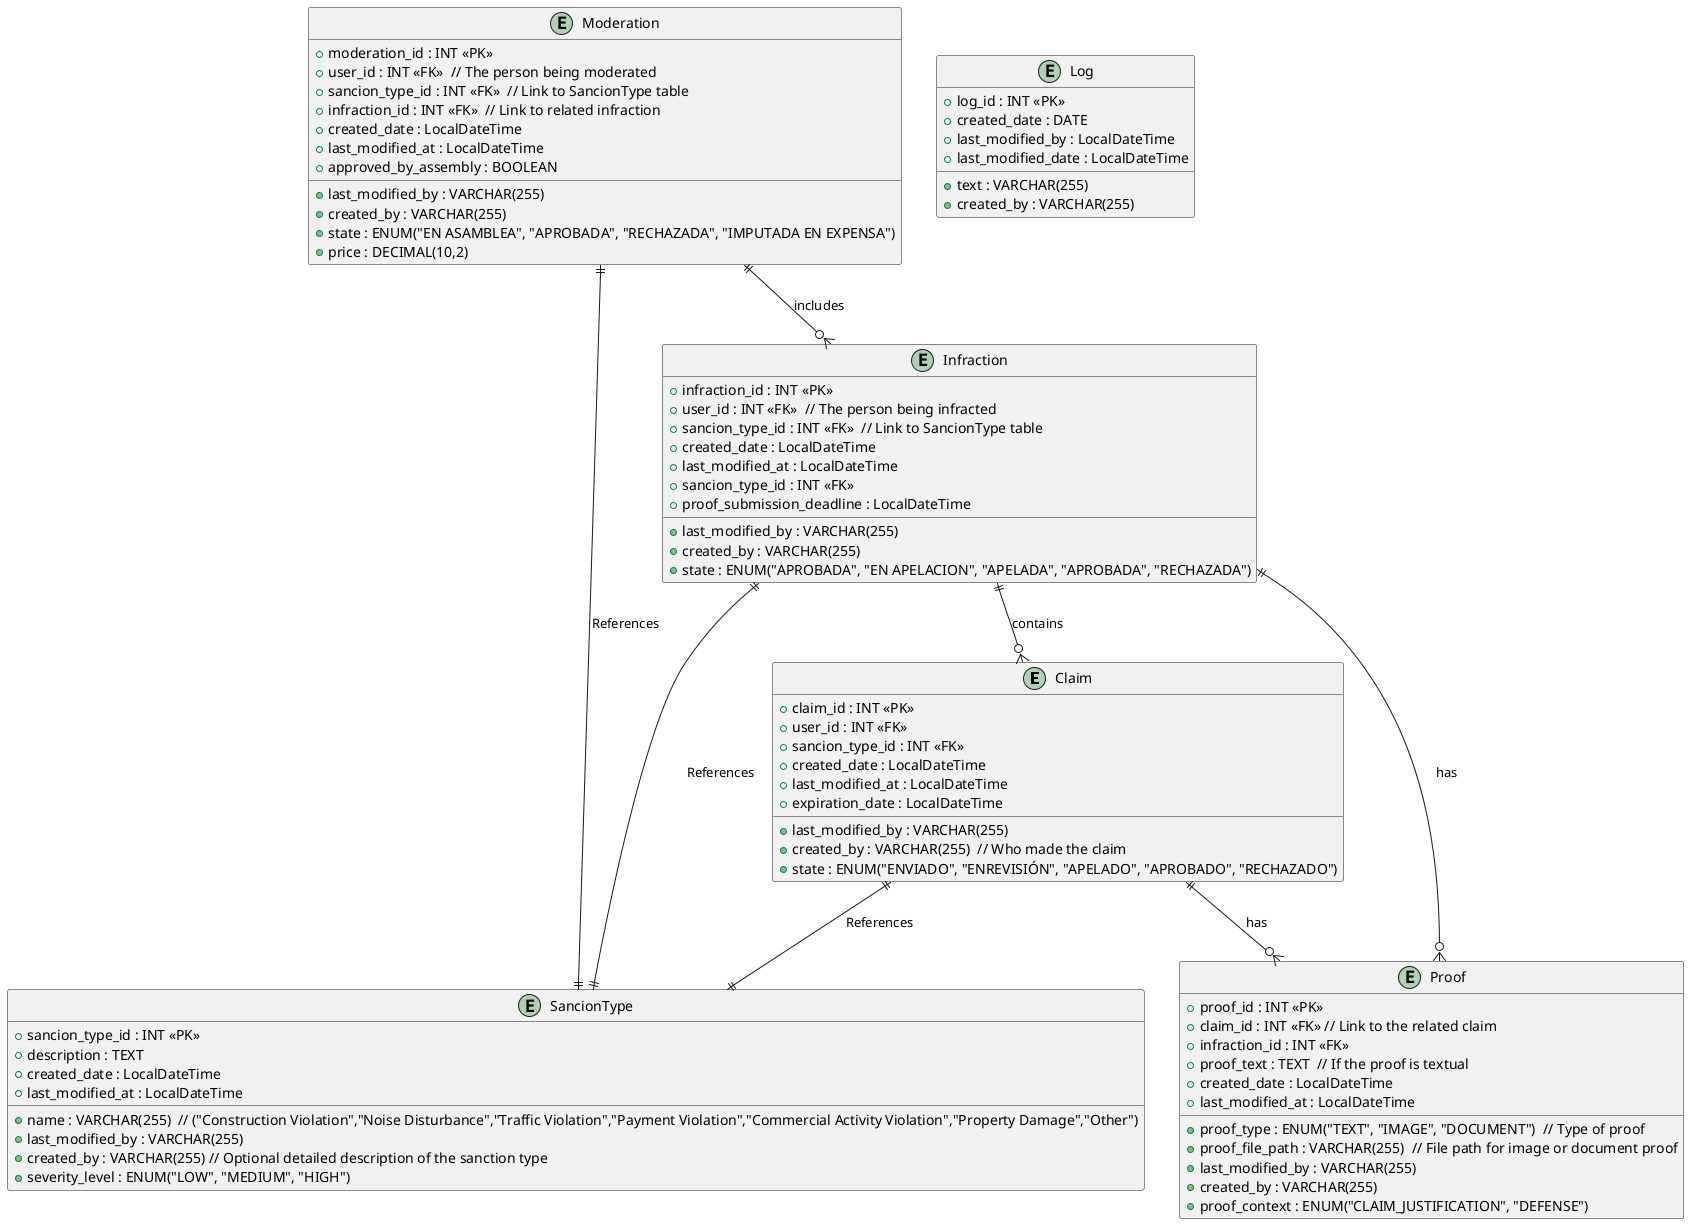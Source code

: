 @startuml

entity "Claim" as claim {
  + claim_id : INT <<PK>>
  + user_id : INT <<FK>>
  + sancion_type_id : INT <<FK>>
  + created_date : LocalDateTime
  + last_modified_at : LocalDateTime
  + last_modified_by : VARCHAR(255)
  + created_by : VARCHAR(255)  // Who made the claim
  + expiration_date : LocalDateTime
  + state : ENUM("ENVIADO", "ENREVISIÓN", "APELADO", "APROBADO", "RECHAZADO")


  }

entity "SancionType" as sancion_type {
  + sancion_type_id : INT <<PK>>
  + name : VARCHAR(255)  // ("Construction Violation","Noise Disturbance","Traffic Violation","Payment Violation","Commercial Activity Violation","Property Damage","Other")
  + description : TEXT
  + created_date : LocalDateTime
  + last_modified_at : LocalDateTime
  + last_modified_by : VARCHAR(255)
  + created_by : VARCHAR(255) // Optional detailed description of the sanction type
  + severity_level : ENUM("LOW", "MEDIUM", "HIGH")
}
entity "Proof" as proof {
  + proof_id : INT <<PK>>
  + claim_id : INT <<FK>> // Link to the related claim
  + infraction_id : INT <<FK>>
  + proof_type : ENUM("TEXT", "IMAGE", "DOCUMENT")  // Type of proof
  + proof_text : TEXT  // If the proof is textual
  + proof_file_path : VARCHAR(255)  // File path for image or document proof
  + created_date : LocalDateTime
  + last_modified_at : LocalDateTime
  + last_modified_by : VARCHAR(255)
  + created_by : VARCHAR(255)
  + proof_context : ENUM("CLAIM_JUSTIFICATION", "DEFENSE")
}

entity "Infraction" as infraction {
  + infraction_id : INT <<PK>>
  + user_id : INT <<FK>>  // The person being infracted
  + sancion_type_id : INT <<FK>>  // Link to SancionType table
  + created_date : LocalDateTime
  + last_modified_at : LocalDateTime
  + last_modified_by : VARCHAR(255)
  + created_by : VARCHAR(255)
  + sancion_type_id : INT <<FK>>
  + proof_submission_deadline : LocalDateTime
  + state : ENUM("APROBADA", "EN APELACION", "APELADA", "APROBADA", "RECHAZADA")
}
entity "Log" as log {
  + log_id : INT <<PK>>
  + text : VARCHAR(255)
  + created_by : VARCHAR(255)
  + created_date : DATE
  + last_modified_by : LocalDateTime
  + last_modified_date : LocalDateTime

}
entity "Moderation" as moderation {
  + moderation_id : INT <<PK>>
  + user_id : INT <<FK>>  // The person being moderated
  + sancion_type_id : INT <<FK>>  // Link to SancionType table
  + infraction_id : INT <<FK>>  // Link to related infraction
  + created_date : LocalDateTime
  + last_modified_at : LocalDateTime
  + last_modified_by : VARCHAR(255)
  + created_by : VARCHAR(255)
  + state : ENUM("EN ASAMBLEA", "APROBADA", "RECHAZADA", "IMPUTADA EN EXPENSA")
  + price : DECIMAL(10,2)
  + approved_by_assembly : BOOLEAN
}

claim ||--|| sancion_type : "References"

moderation ||--|| sancion_type : "References"
claim ||--o{ proof : "has"
infraction ||--o{ claim : "contains"
infraction ||--|| sancion_type : "References"
infraction ||--o{ proof : "has"
moderation ||--o{ infraction : "includes"


@enduml

